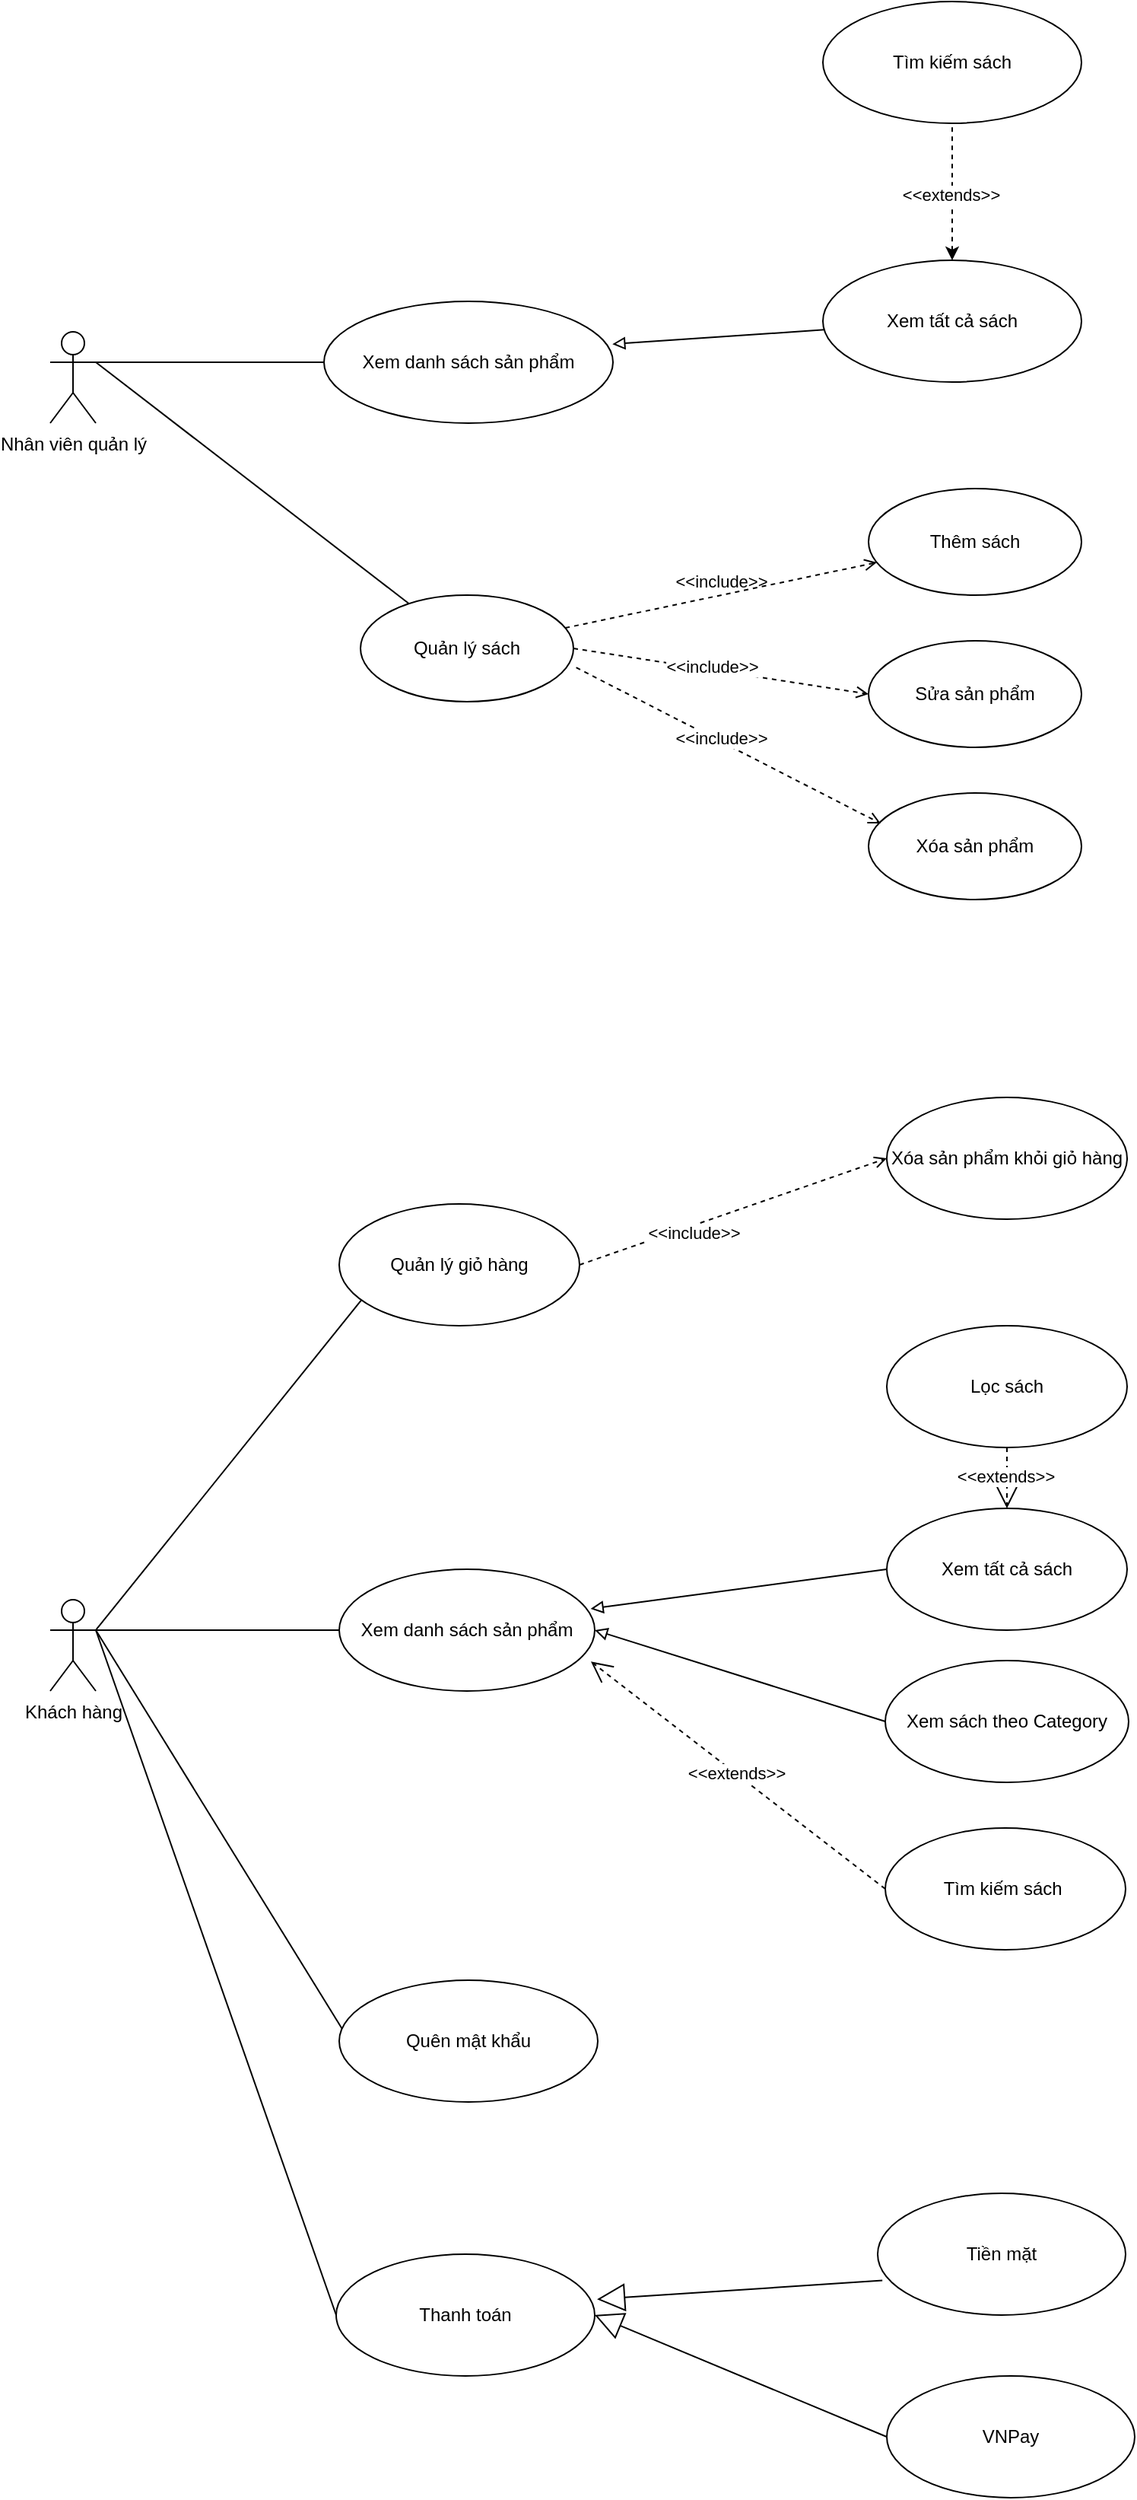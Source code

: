 <mxfile version="24.4.13" type="github">
  <diagram name="Page-1" id="u3ntJAfyLC8SVf5qIWdI">
    <mxGraphModel dx="2203" dy="1239" grid="1" gridSize="10" guides="1" tooltips="1" connect="1" arrows="1" fold="1" page="0" pageScale="1" pageWidth="850" pageHeight="1100" math="0" shadow="0">
      <root>
        <mxCell id="0" />
        <mxCell id="1" parent="0" />
        <mxCell id="-VMlSRA08begzYnYpfQn-1" value="&lt;div&gt;Nhân viên quản lý&lt;/div&gt;" style="shape=umlActor;verticalLabelPosition=bottom;verticalAlign=top;html=1;outlineConnect=0;" parent="1" vertex="1">
          <mxGeometry x="-468" y="167" width="30" height="60" as="geometry" />
        </mxCell>
        <mxCell id="-VMlSRA08begzYnYpfQn-2" value="Xem danh sách sản phẩm" style="ellipse;whiteSpace=wrap;html=1;" parent="1" vertex="1">
          <mxGeometry x="-288" y="147" width="190" height="80" as="geometry" />
        </mxCell>
        <mxCell id="-VMlSRA08begzYnYpfQn-3" style="edgeStyle=orthogonalEdgeStyle;rounded=0;orthogonalLoop=1;jettySize=auto;html=1;exitX=1;exitY=0.333;exitDx=0;exitDy=0;exitPerimeter=0;entryX=0;entryY=0.5;entryDx=0;entryDy=0;entryPerimeter=0;endArrow=none;endFill=0;" parent="1" source="-VMlSRA08begzYnYpfQn-1" target="-VMlSRA08begzYnYpfQn-2" edge="1">
          <mxGeometry relative="1" as="geometry" />
        </mxCell>
        <mxCell id="-VMlSRA08begzYnYpfQn-4" value="Xem tất cả sách" style="ellipse;whiteSpace=wrap;html=1;" parent="1" vertex="1">
          <mxGeometry x="40" y="120" width="170" height="80" as="geometry" />
        </mxCell>
        <mxCell id="-VMlSRA08begzYnYpfQn-5" value="" style="endArrow=none;html=1;rounded=0;exitX=0.998;exitY=0.351;exitDx=0;exitDy=0;startArrow=block;startFill=0;exitPerimeter=0;" parent="1" source="-VMlSRA08begzYnYpfQn-2" target="-VMlSRA08begzYnYpfQn-4" edge="1">
          <mxGeometry width="50" height="50" relative="1" as="geometry">
            <mxPoint x="-98" y="147" as="sourcePoint" />
            <mxPoint x="-70" y="75" as="targetPoint" />
          </mxGeometry>
        </mxCell>
        <mxCell id="-VMlSRA08begzYnYpfQn-8" value="Tìm kiếm sách" style="ellipse;whiteSpace=wrap;html=1;" parent="1" vertex="1">
          <mxGeometry x="40" y="-50" width="170" height="80" as="geometry" />
        </mxCell>
        <mxCell id="-VMlSRA08begzYnYpfQn-9" value="" style="endArrow=none;html=1;rounded=0;exitX=0.5;exitY=0;exitDx=0;exitDy=0;entryX=0.5;entryY=1;entryDx=0;entryDy=0;dashed=1;startArrow=classic;startFill=1;" parent="1" source="-VMlSRA08begzYnYpfQn-4" target="-VMlSRA08begzYnYpfQn-8" edge="1">
          <mxGeometry width="50" height="50" relative="1" as="geometry">
            <mxPoint x="-8" y="407" as="sourcePoint" />
            <mxPoint x="42" y="357" as="targetPoint" />
          </mxGeometry>
        </mxCell>
        <mxCell id="-VMlSRA08begzYnYpfQn-10" value="&amp;lt;&amp;lt;extends&amp;gt;&amp;gt;" style="edgeLabel;html=1;align=center;verticalAlign=middle;resizable=0;points=[];" parent="-VMlSRA08begzYnYpfQn-9" vertex="1" connectable="0">
          <mxGeometry x="-0.035" y="1" relative="1" as="geometry">
            <mxPoint as="offset" />
          </mxGeometry>
        </mxCell>
        <mxCell id="6JA5m2EOfQR5cMNHUsiw-1" value="Quản lý sách" style="ellipse;whiteSpace=wrap;html=1;" parent="1" vertex="1">
          <mxGeometry x="-264" y="340" width="140" height="70" as="geometry" />
        </mxCell>
        <mxCell id="6JA5m2EOfQR5cMNHUsiw-2" value="" style="edgeStyle=none;html=1;endArrow=none;verticalAlign=bottom;rounded=0;exitX=1;exitY=0.333;exitDx=0;exitDy=0;exitPerimeter=0;" parent="1" source="-VMlSRA08begzYnYpfQn-1" target="6JA5m2EOfQR5cMNHUsiw-1" edge="1">
          <mxGeometry width="160" relative="1" as="geometry">
            <mxPoint x="-420" y="387" as="sourcePoint" />
            <mxPoint x="-260" y="387" as="targetPoint" />
          </mxGeometry>
        </mxCell>
        <mxCell id="6JA5m2EOfQR5cMNHUsiw-3" value="Thêm sách" style="ellipse;whiteSpace=wrap;html=1;" parent="1" vertex="1">
          <mxGeometry x="70" y="270" width="140" height="70" as="geometry" />
        </mxCell>
        <mxCell id="6JA5m2EOfQR5cMNHUsiw-7" value="&amp;lt;&amp;lt;include&amp;gt;&amp;gt;" style="edgeStyle=none;html=1;endArrow=open;verticalAlign=bottom;dashed=1;labelBackgroundColor=none;rounded=0;" parent="1" source="6JA5m2EOfQR5cMNHUsiw-1" target="6JA5m2EOfQR5cMNHUsiw-3" edge="1">
          <mxGeometry width="160" relative="1" as="geometry">
            <mxPoint x="-232" y="230" as="sourcePoint" />
            <mxPoint x="-72" y="230" as="targetPoint" />
          </mxGeometry>
        </mxCell>
        <mxCell id="b-xwDgMlkbF6p2s3-o6H-5" value="Khách hàng" style="shape=umlActor;verticalLabelPosition=bottom;verticalAlign=top;html=1;" parent="1" vertex="1">
          <mxGeometry x="-468" y="1000" width="30" height="60" as="geometry" />
        </mxCell>
        <mxCell id="b-xwDgMlkbF6p2s3-o6H-6" value="Xem danh sách sản phẩm" style="ellipse;whiteSpace=wrap;html=1;" parent="1" vertex="1">
          <mxGeometry x="-278" y="980" width="168" height="80" as="geometry" />
        </mxCell>
        <mxCell id="b-xwDgMlkbF6p2s3-o6H-7" value="Xem tất cả sách" style="ellipse;whiteSpace=wrap;html=1;" parent="1" vertex="1">
          <mxGeometry x="82" y="940" width="158" height="80" as="geometry" />
        </mxCell>
        <mxCell id="b-xwDgMlkbF6p2s3-o6H-8" value="Xem sách theo Category" style="ellipse;whiteSpace=wrap;html=1;" parent="1" vertex="1">
          <mxGeometry x="81" y="1040" width="160" height="80" as="geometry" />
        </mxCell>
        <mxCell id="b-xwDgMlkbF6p2s3-o6H-9" value="Lọc sách" style="ellipse;whiteSpace=wrap;html=1;" parent="1" vertex="1">
          <mxGeometry x="82" y="820" width="158" height="80" as="geometry" />
        </mxCell>
        <mxCell id="b-xwDgMlkbF6p2s3-o6H-10" value="Tìm kiếm sách&amp;nbsp;" style="ellipse;whiteSpace=wrap;html=1;" parent="1" vertex="1">
          <mxGeometry x="81" y="1150" width="158" height="80" as="geometry" />
        </mxCell>
        <mxCell id="b-xwDgMlkbF6p2s3-o6H-13" value="" style="endArrow=none;endFill=0;endSize=24;html=1;rounded=0;entryX=0;entryY=0.5;entryDx=0;entryDy=0;exitX=0.984;exitY=0.325;exitDx=0;exitDy=0;exitPerimeter=0;startArrow=block;startFill=0;" parent="1" source="b-xwDgMlkbF6p2s3-o6H-6" target="b-xwDgMlkbF6p2s3-o6H-7" edge="1">
          <mxGeometry width="160" relative="1" as="geometry">
            <mxPoint x="-50" y="850" as="sourcePoint" />
            <mxPoint x="110" y="850" as="targetPoint" />
          </mxGeometry>
        </mxCell>
        <mxCell id="b-xwDgMlkbF6p2s3-o6H-14" value="" style="endArrow=none;endFill=0;endSize=24;html=1;rounded=0;exitX=1;exitY=0.5;exitDx=0;exitDy=0;startArrow=block;startFill=0;entryX=0;entryY=0.5;entryDx=0;entryDy=0;" parent="1" source="b-xwDgMlkbF6p2s3-o6H-6" target="b-xwDgMlkbF6p2s3-o6H-8" edge="1">
          <mxGeometry width="160" relative="1" as="geometry">
            <mxPoint x="-103" y="1016" as="sourcePoint" />
            <mxPoint x="80" y="1040" as="targetPoint" />
          </mxGeometry>
        </mxCell>
        <mxCell id="b-xwDgMlkbF6p2s3-o6H-15" value="" style="endArrow=open;endFill=1;endSize=12;html=1;rounded=0;exitX=0.5;exitY=1;exitDx=0;exitDy=0;entryX=0.5;entryY=0;entryDx=0;entryDy=0;dashed=1;" parent="1" source="b-xwDgMlkbF6p2s3-o6H-9" target="b-xwDgMlkbF6p2s3-o6H-7" edge="1">
          <mxGeometry width="160" relative="1" as="geometry">
            <mxPoint x="-60" y="1030" as="sourcePoint" />
            <mxPoint x="100" y="1030" as="targetPoint" />
          </mxGeometry>
        </mxCell>
        <mxCell id="b-xwDgMlkbF6p2s3-o6H-16" value="&amp;lt;&amp;lt;extends&amp;gt;&amp;gt;" style="edgeLabel;html=1;align=center;verticalAlign=middle;resizable=0;points=[];" parent="b-xwDgMlkbF6p2s3-o6H-15" vertex="1" connectable="0">
          <mxGeometry x="-0.082" y="-1" relative="1" as="geometry">
            <mxPoint as="offset" />
          </mxGeometry>
        </mxCell>
        <mxCell id="b-xwDgMlkbF6p2s3-o6H-17" value="" style="endArrow=none;endFill=0;endSize=24;html=1;rounded=0;exitX=1;exitY=0.333;exitDx=0;exitDy=0;exitPerimeter=0;entryX=0;entryY=0.5;entryDx=0;entryDy=0;" parent="1" source="b-xwDgMlkbF6p2s3-o6H-5" target="b-xwDgMlkbF6p2s3-o6H-6" edge="1">
          <mxGeometry width="160" relative="1" as="geometry">
            <mxPoint x="-300" y="1020" as="sourcePoint" />
            <mxPoint x="-280" y="1020" as="targetPoint" />
          </mxGeometry>
        </mxCell>
        <mxCell id="b-xwDgMlkbF6p2s3-o6H-18" value="" style="endArrow=open;endFill=1;endSize=12;html=1;rounded=0;entryX=0.985;entryY=0.758;entryDx=0;entryDy=0;entryPerimeter=0;exitX=0;exitY=0.5;exitDx=0;exitDy=0;dashed=1;" parent="1" source="b-xwDgMlkbF6p2s3-o6H-10" target="b-xwDgMlkbF6p2s3-o6H-6" edge="1">
          <mxGeometry width="160" relative="1" as="geometry">
            <mxPoint x="-140" y="1190" as="sourcePoint" />
            <mxPoint x="20" y="1190" as="targetPoint" />
          </mxGeometry>
        </mxCell>
        <mxCell id="b-xwDgMlkbF6p2s3-o6H-19" value="&amp;lt;&amp;lt;extends&amp;gt;&amp;gt;" style="edgeLabel;html=1;align=center;verticalAlign=middle;resizable=0;points=[];" parent="b-xwDgMlkbF6p2s3-o6H-18" vertex="1" connectable="0">
          <mxGeometry x="0.019" relative="1" as="geometry">
            <mxPoint as="offset" />
          </mxGeometry>
        </mxCell>
        <mxCell id="qE0ibQHFshXTXnqlMyk--1" value="Sửa sản phẩm" style="ellipse;whiteSpace=wrap;html=1;" vertex="1" parent="1">
          <mxGeometry x="70" y="370" width="140" height="70" as="geometry" />
        </mxCell>
        <mxCell id="qE0ibQHFshXTXnqlMyk--2" value="Xóa sản phẩm" style="ellipse;whiteSpace=wrap;html=1;" vertex="1" parent="1">
          <mxGeometry x="70" y="470" width="140" height="70" as="geometry" />
        </mxCell>
        <mxCell id="qE0ibQHFshXTXnqlMyk--7" value="" style="endArrow=open;dashed=1;html=1;rounded=0;entryX=0;entryY=0.5;entryDx=0;entryDy=0;exitX=1;exitY=0.5;exitDx=0;exitDy=0;endFill=0;" edge="1" parent="1" source="6JA5m2EOfQR5cMNHUsiw-1" target="qE0ibQHFshXTXnqlMyk--1">
          <mxGeometry width="50" height="50" relative="1" as="geometry">
            <mxPoint x="-162" y="550" as="sourcePoint" />
            <mxPoint x="-112" y="500" as="targetPoint" />
          </mxGeometry>
        </mxCell>
        <mxCell id="qE0ibQHFshXTXnqlMyk--9" value="&amp;lt;&amp;lt;include&amp;gt;&amp;gt;" style="edgeLabel;html=1;align=center;verticalAlign=middle;resizable=0;points=[];" vertex="1" connectable="0" parent="qE0ibQHFshXTXnqlMyk--7">
          <mxGeometry x="-0.064" y="2" relative="1" as="geometry">
            <mxPoint as="offset" />
          </mxGeometry>
        </mxCell>
        <mxCell id="qE0ibQHFshXTXnqlMyk--11" value="" style="endArrow=open;dashed=1;html=1;rounded=0;entryX=0.057;entryY=0.286;entryDx=0;entryDy=0;entryPerimeter=0;exitX=1.013;exitY=0.68;exitDx=0;exitDy=0;exitPerimeter=0;endFill=0;" edge="1" parent="1" source="6JA5m2EOfQR5cMNHUsiw-1" target="qE0ibQHFshXTXnqlMyk--2">
          <mxGeometry width="50" height="50" relative="1" as="geometry">
            <mxPoint x="-162" y="550" as="sourcePoint" />
            <mxPoint x="-112" y="500" as="targetPoint" />
          </mxGeometry>
        </mxCell>
        <mxCell id="qE0ibQHFshXTXnqlMyk--12" value="&amp;lt;&amp;lt;include&amp;gt;&amp;gt;" style="edgeLabel;html=1;align=center;verticalAlign=middle;resizable=0;points=[];" vertex="1" connectable="0" parent="qE0ibQHFshXTXnqlMyk--11">
          <mxGeometry x="-0.058" y="2" relative="1" as="geometry">
            <mxPoint as="offset" />
          </mxGeometry>
        </mxCell>
        <mxCell id="qE0ibQHFshXTXnqlMyk--13" value="Quên mật khẩu" style="ellipse;whiteSpace=wrap;html=1;" vertex="1" parent="1">
          <mxGeometry x="-278" y="1250" width="170" height="80" as="geometry" />
        </mxCell>
        <mxCell id="qE0ibQHFshXTXnqlMyk--14" value="Thanh toán" style="ellipse;whiteSpace=wrap;html=1;" vertex="1" parent="1">
          <mxGeometry x="-280" y="1430" width="170" height="80" as="geometry" />
        </mxCell>
        <mxCell id="qE0ibQHFshXTXnqlMyk--15" value="Tiền mặt" style="ellipse;whiteSpace=wrap;html=1;" vertex="1" parent="1">
          <mxGeometry x="76" y="1390" width="163" height="80" as="geometry" />
        </mxCell>
        <mxCell id="qE0ibQHFshXTXnqlMyk--16" value="VNPay" style="ellipse;whiteSpace=wrap;html=1;" vertex="1" parent="1">
          <mxGeometry x="82" y="1510" width="163" height="80" as="geometry" />
        </mxCell>
        <mxCell id="qE0ibQHFshXTXnqlMyk--17" value="" style="endArrow=block;endSize=16;endFill=0;html=1;rounded=0;exitX=0;exitY=0.5;exitDx=0;exitDy=0;" edge="1" parent="1" source="qE0ibQHFshXTXnqlMyk--16">
          <mxGeometry width="160" relative="1" as="geometry">
            <mxPoint x="10" y="1520" as="sourcePoint" />
            <mxPoint x="-110" y="1470" as="targetPoint" />
          </mxGeometry>
        </mxCell>
        <mxCell id="qE0ibQHFshXTXnqlMyk--18" value="" style="endArrow=block;endSize=16;endFill=0;html=1;rounded=0;exitX=0.019;exitY=0.716;exitDx=0;exitDy=0;exitPerimeter=0;entryX=1.009;entryY=0.37;entryDx=0;entryDy=0;entryPerimeter=0;" edge="1" parent="1" source="qE0ibQHFshXTXnqlMyk--15" target="qE0ibQHFshXTXnqlMyk--14">
          <mxGeometry width="160" relative="1" as="geometry">
            <mxPoint x="91" y="1520" as="sourcePoint" />
            <mxPoint x="-100" y="1480" as="targetPoint" />
          </mxGeometry>
        </mxCell>
        <mxCell id="qE0ibQHFshXTXnqlMyk--24" value="" style="endArrow=none;html=1;rounded=0;entryX=0.011;entryY=0.398;entryDx=0;entryDy=0;entryPerimeter=0;exitX=1;exitY=0.333;exitDx=0;exitDy=0;exitPerimeter=0;" edge="1" parent="1" source="b-xwDgMlkbF6p2s3-o6H-5" target="qE0ibQHFshXTXnqlMyk--13">
          <mxGeometry width="50" height="50" relative="1" as="geometry">
            <mxPoint x="-420" y="1020" as="sourcePoint" />
            <mxPoint x="-98" y="1180" as="targetPoint" />
          </mxGeometry>
        </mxCell>
        <mxCell id="qE0ibQHFshXTXnqlMyk--25" value="" style="endArrow=none;html=1;rounded=0;entryX=0;entryY=0.5;entryDx=0;entryDy=0;exitX=1;exitY=0.333;exitDx=0;exitDy=0;exitPerimeter=0;" edge="1" parent="1" source="b-xwDgMlkbF6p2s3-o6H-5" target="qE0ibQHFshXTXnqlMyk--14">
          <mxGeometry width="50" height="50" relative="1" as="geometry">
            <mxPoint x="-420" y="1020" as="sourcePoint" />
            <mxPoint x="-268" y="1292" as="targetPoint" />
          </mxGeometry>
        </mxCell>
        <mxCell id="qE0ibQHFshXTXnqlMyk--26" value="Quản lý giỏ hàng" style="ellipse;whiteSpace=wrap;html=1;" vertex="1" parent="1">
          <mxGeometry x="-278" y="740" width="158" height="80" as="geometry" />
        </mxCell>
        <mxCell id="qE0ibQHFshXTXnqlMyk--27" value="" style="endArrow=none;endFill=0;endSize=24;html=1;rounded=0;exitX=1;exitY=0.333;exitDx=0;exitDy=0;exitPerimeter=0;entryX=0.092;entryY=0.79;entryDx=0;entryDy=0;entryPerimeter=0;" edge="1" parent="1" source="b-xwDgMlkbF6p2s3-o6H-5" target="qE0ibQHFshXTXnqlMyk--26">
          <mxGeometry width="160" relative="1" as="geometry">
            <mxPoint x="-428" y="1030" as="sourcePoint" />
            <mxPoint x="-268" y="1030" as="targetPoint" />
          </mxGeometry>
        </mxCell>
        <mxCell id="qE0ibQHFshXTXnqlMyk--28" value="Xóa sản phẩm khỏi giỏ hàng" style="ellipse;whiteSpace=wrap;html=1;" vertex="1" parent="1">
          <mxGeometry x="82" y="670" width="158" height="80" as="geometry" />
        </mxCell>
        <mxCell id="qE0ibQHFshXTXnqlMyk--29" value="" style="endArrow=open;html=1;rounded=0;entryX=0;entryY=0.5;entryDx=0;entryDy=0;exitX=1;exitY=0.5;exitDx=0;exitDy=0;dashed=1;endFill=0;" edge="1" parent="1" source="qE0ibQHFshXTXnqlMyk--26" target="qE0ibQHFshXTXnqlMyk--28">
          <mxGeometry width="50" height="50" relative="1" as="geometry">
            <mxPoint x="-250" y="890" as="sourcePoint" />
            <mxPoint x="-200" y="840" as="targetPoint" />
          </mxGeometry>
        </mxCell>
        <mxCell id="qE0ibQHFshXTXnqlMyk--30" value="&amp;lt;&amp;lt;include&amp;gt;&amp;gt;" style="edgeLabel;html=1;align=center;verticalAlign=middle;resizable=0;points=[];" vertex="1" connectable="0" parent="qE0ibQHFshXTXnqlMyk--29">
          <mxGeometry x="-0.285" y="-4" relative="1" as="geometry">
            <mxPoint x="1" as="offset" />
          </mxGeometry>
        </mxCell>
      </root>
    </mxGraphModel>
  </diagram>
</mxfile>
